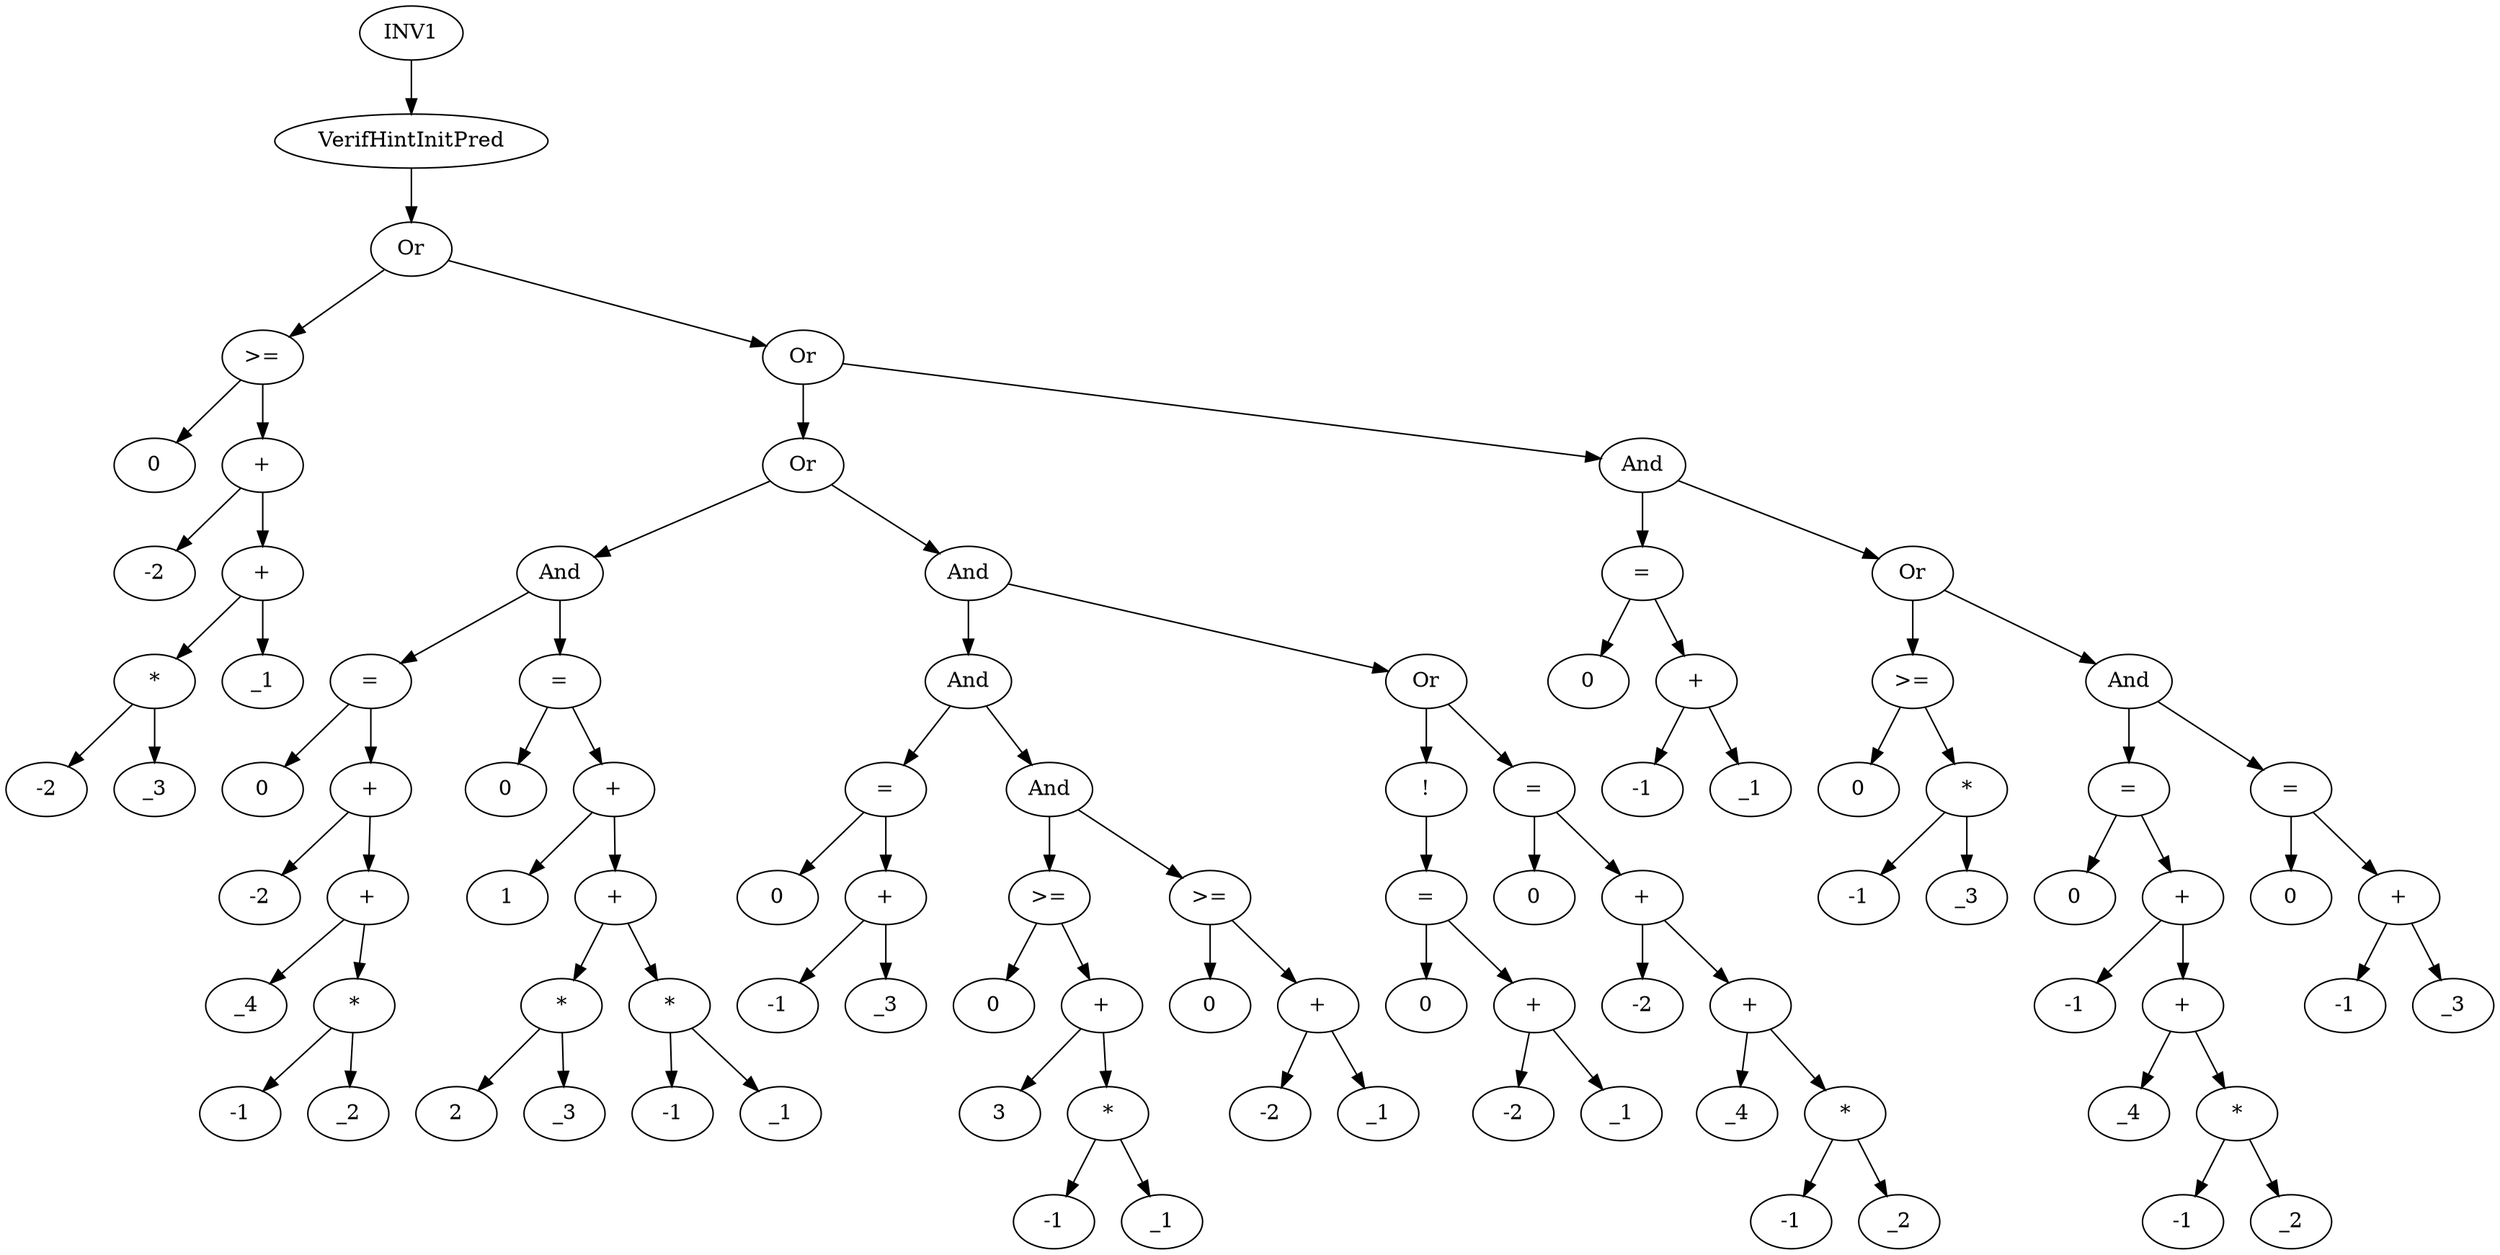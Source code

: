 digraph dag {
0 [label="INV1"];
1 [label="VerifHintInitPred"];
2 [label="Or"];
3 [label=">="];
4 [label="0"];
5 [label="+"];
6 [label="-2"];
7 [label="+"];
8 [label="*"];
9 [label="-2"];
10 [label="_3"];
11 [label="_1"];
12 [label="Or"];
13 [label="Or"];
14 [label="And"];
15 [label="="];
16 [label="0"];
17 [label="+"];
18 [label="-2"];
19 [label="+"];
20 [label="_4"];
21 [label="*"];
22 [label="-1"];
23 [label="_2"];
24 [label="="];
25 [label="0"];
26 [label="+"];
27 [label="1"];
28 [label="+"];
29 [label="*"];
30 [label="2"];
31 [label="_3"];
32 [label="*"];
33 [label="-1"];
34 [label="_1"];
35 [label="And"];
36 [label="And"];
37 [label="="];
38 [label="0"];
39 [label="+"];
40 [label="-1"];
41 [label="_3"];
42 [label="And"];
43 [label=">="];
44 [label="0"];
45 [label="+"];
46 [label="3"];
47 [label="*"];
48 [label="-1"];
49 [label="_1"];
50 [label=">="];
51 [label="0"];
52 [label="+"];
53 [label="-2"];
54 [label="_1"];
55 [label="Or"];
56 [label="!"];
57 [label="="];
58 [label="0"];
59 [label="+"];
60 [label="-2"];
61 [label="_1"];
62 [label="="];
63 [label="0"];
64 [label="+"];
65 [label="-2"];
66 [label="+"];
67 [label="_4"];
68 [label="*"];
69 [label="-1"];
70 [label="_2"];
71 [label="And"];
72 [label="="];
73 [label="0"];
74 [label="+"];
75 [label="-1"];
76 [label="_1"];
77 [label="Or"];
78 [label=">="];
79 [label="0"];
80 [label="*"];
81 [label="-1"];
82 [label="_3"];
83 [label="And"];
84 [label="="];
85 [label="0"];
86 [label="+"];
87 [label="-1"];
88 [label="+"];
89 [label="_4"];
90 [label="*"];
91 [label="-1"];
92 [label="_2"];
93 [label="="];
94 [label="0"];
95 [label="+"];
96 [label="-1"];
97 [label="_3"];
"0" -> "1"[label=""]
"1" -> "2"[label=""]
"2" -> "3"[label=""]
"2" -> "12"[label=""]
"3" -> "5"[label=""]
"3" -> "4"[label=""]
"5" -> "7"[label=""]
"5" -> "6"[label=""]
"7" -> "8"[label=""]
"7" -> "11"[label=""]
"8" -> "10"[label=""]
"8" -> "9"[label=""]
"12" -> "13"[label=""]
"12" -> "71"[label=""]
"13" -> "14"[label=""]
"13" -> "35"[label=""]
"14" -> "15"[label=""]
"14" -> "24"[label=""]
"15" -> "17"[label=""]
"15" -> "16"[label=""]
"17" -> "19"[label=""]
"17" -> "18"[label=""]
"19" -> "21"[label=""]
"19" -> "20"[label=""]
"21" -> "23"[label=""]
"21" -> "22"[label=""]
"24" -> "26"[label=""]
"24" -> "25"[label=""]
"26" -> "28"[label=""]
"26" -> "27"[label=""]
"28" -> "29"[label=""]
"28" -> "32"[label=""]
"29" -> "31"[label=""]
"29" -> "30"[label=""]
"32" -> "34"[label=""]
"32" -> "33"[label=""]
"35" -> "36"[label=""]
"35" -> "55"[label=""]
"36" -> "37"[label=""]
"36" -> "42"[label=""]
"37" -> "39"[label=""]
"37" -> "38"[label=""]
"39" -> "41"[label=""]
"39" -> "40"[label=""]
"42" -> "43"[label=""]
"42" -> "50"[label=""]
"43" -> "45"[label=""]
"43" -> "44"[label=""]
"45" -> "47"[label=""]
"45" -> "46"[label=""]
"47" -> "49"[label=""]
"47" -> "48"[label=""]
"50" -> "52"[label=""]
"50" -> "51"[label=""]
"52" -> "54"[label=""]
"52" -> "53"[label=""]
"55" -> "56"[label=""]
"55" -> "62"[label=""]
"56" -> "57"[label=""]
"57" -> "59"[label=""]
"57" -> "58"[label=""]
"59" -> "61"[label=""]
"59" -> "60"[label=""]
"62" -> "64"[label=""]
"62" -> "63"[label=""]
"64" -> "66"[label=""]
"64" -> "65"[label=""]
"66" -> "68"[label=""]
"66" -> "67"[label=""]
"68" -> "70"[label=""]
"68" -> "69"[label=""]
"71" -> "72"[label=""]
"71" -> "77"[label=""]
"72" -> "74"[label=""]
"72" -> "73"[label=""]
"74" -> "76"[label=""]
"74" -> "75"[label=""]
"77" -> "78"[label=""]
"77" -> "83"[label=""]
"78" -> "80"[label=""]
"78" -> "79"[label=""]
"80" -> "82"[label=""]
"80" -> "81"[label=""]
"83" -> "84"[label=""]
"83" -> "93"[label=""]
"84" -> "86"[label=""]
"84" -> "85"[label=""]
"86" -> "88"[label=""]
"86" -> "87"[label=""]
"88" -> "90"[label=""]
"88" -> "89"[label=""]
"90" -> "92"[label=""]
"90" -> "91"[label=""]
"93" -> "95"[label=""]
"93" -> "94"[label=""]
"95" -> "97"[label=""]
"95" -> "96"[label=""]
}
